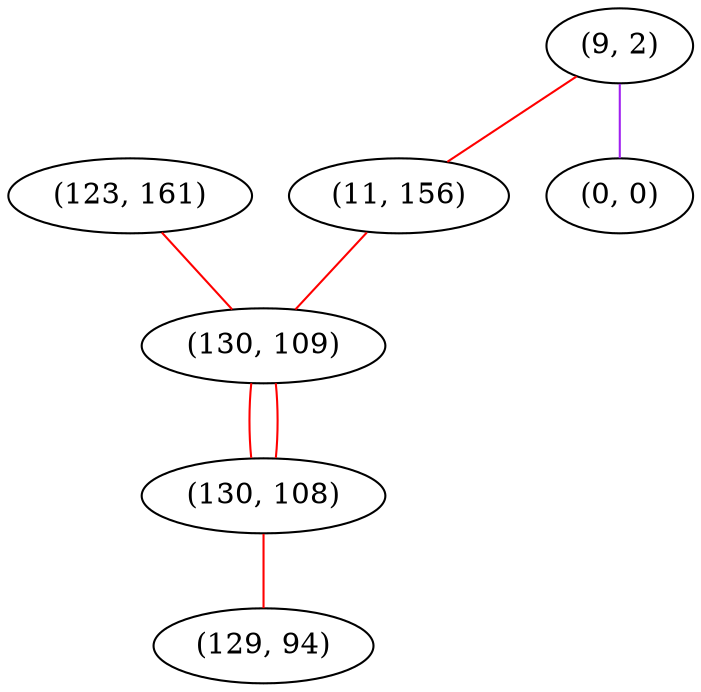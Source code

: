 graph "" {
"(123, 161)";
"(9, 2)";
"(11, 156)";
"(130, 109)";
"(0, 0)";
"(130, 108)";
"(129, 94)";
"(123, 161)" -- "(130, 109)"  [color=red, key=0, weight=1];
"(9, 2)" -- "(0, 0)"  [color=purple, key=0, weight=4];
"(9, 2)" -- "(11, 156)"  [color=red, key=0, weight=1];
"(11, 156)" -- "(130, 109)"  [color=red, key=0, weight=1];
"(130, 109)" -- "(130, 108)"  [color=red, key=0, weight=1];
"(130, 109)" -- "(130, 108)"  [color=red, key=1, weight=1];
"(130, 108)" -- "(129, 94)"  [color=red, key=0, weight=1];
}

